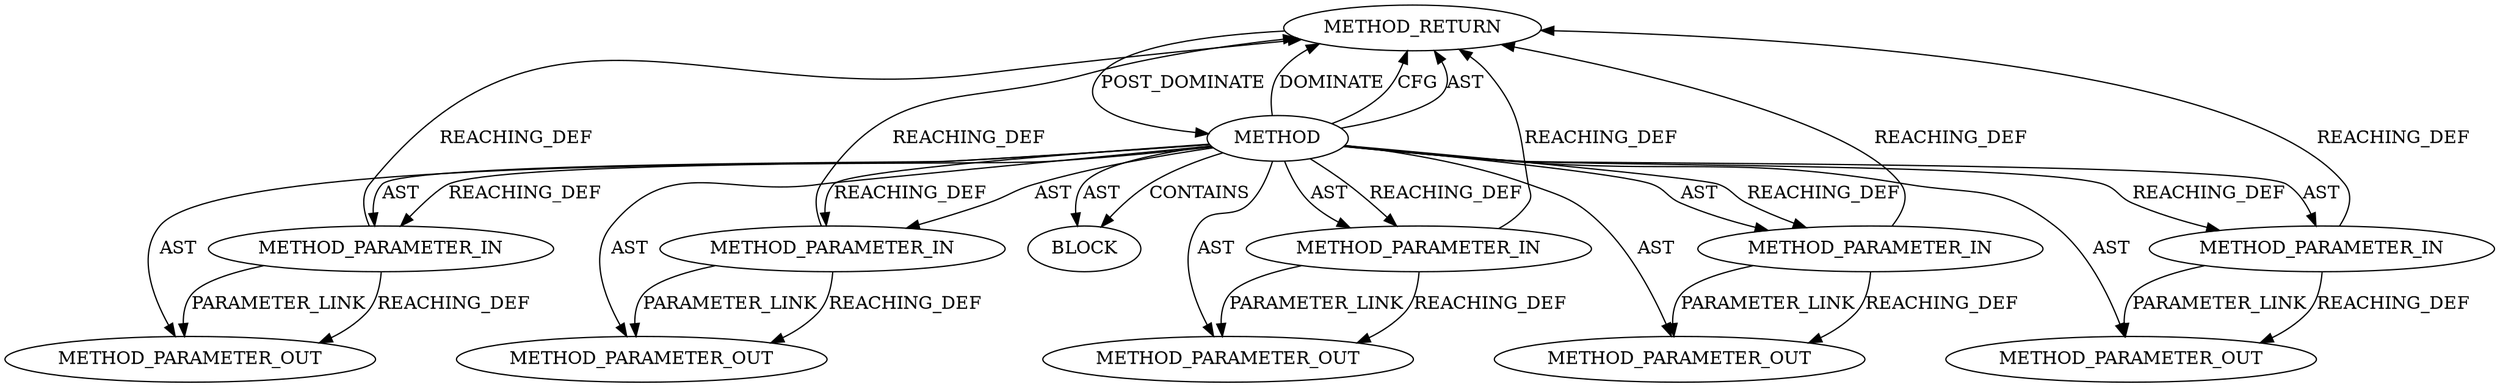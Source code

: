 digraph {
  25852 [label=METHOD_RETURN ORDER=2 CODE="RET" TYPE_FULL_NAME="ANY" EVALUATION_STRATEGY="BY_VALUE"]
  27339 [label=METHOD_PARAMETER_OUT ORDER=1 CODE="p1" IS_VARIADIC=false TYPE_FULL_NAME="ANY" EVALUATION_STRATEGY="BY_VALUE" INDEX=1 NAME="p1"]
  27341 [label=METHOD_PARAMETER_OUT ORDER=3 CODE="p3" IS_VARIADIC=false TYPE_FULL_NAME="ANY" EVALUATION_STRATEGY="BY_VALUE" INDEX=3 NAME="p3"]
  25851 [label=BLOCK ORDER=1 ARGUMENT_INDEX=1 CODE="<empty>" TYPE_FULL_NAME="ANY"]
  25845 [label=METHOD AST_PARENT_TYPE="NAMESPACE_BLOCK" AST_PARENT_FULL_NAME="<global>" ORDER=0 CODE="<empty>" FULL_NAME="HMAC_Init_ex" IS_EXTERNAL=true FILENAME="<empty>" SIGNATURE="" NAME="HMAC_Init_ex"]
  25848 [label=METHOD_PARAMETER_IN ORDER=3 CODE="p3" IS_VARIADIC=false TYPE_FULL_NAME="ANY" EVALUATION_STRATEGY="BY_VALUE" INDEX=3 NAME="p3"]
  25849 [label=METHOD_PARAMETER_IN ORDER=4 CODE="p4" IS_VARIADIC=false TYPE_FULL_NAME="ANY" EVALUATION_STRATEGY="BY_VALUE" INDEX=4 NAME="p4"]
  27342 [label=METHOD_PARAMETER_OUT ORDER=4 CODE="p4" IS_VARIADIC=false TYPE_FULL_NAME="ANY" EVALUATION_STRATEGY="BY_VALUE" INDEX=4 NAME="p4"]
  27343 [label=METHOD_PARAMETER_OUT ORDER=5 CODE="p5" IS_VARIADIC=false TYPE_FULL_NAME="ANY" EVALUATION_STRATEGY="BY_VALUE" INDEX=5 NAME="p5"]
  25850 [label=METHOD_PARAMETER_IN ORDER=5 CODE="p5" IS_VARIADIC=false TYPE_FULL_NAME="ANY" EVALUATION_STRATEGY="BY_VALUE" INDEX=5 NAME="p5"]
  25847 [label=METHOD_PARAMETER_IN ORDER=2 CODE="p2" IS_VARIADIC=false TYPE_FULL_NAME="ANY" EVALUATION_STRATEGY="BY_VALUE" INDEX=2 NAME="p2"]
  27340 [label=METHOD_PARAMETER_OUT ORDER=2 CODE="p2" IS_VARIADIC=false TYPE_FULL_NAME="ANY" EVALUATION_STRATEGY="BY_VALUE" INDEX=2 NAME="p2"]
  25846 [label=METHOD_PARAMETER_IN ORDER=1 CODE="p1" IS_VARIADIC=false TYPE_FULL_NAME="ANY" EVALUATION_STRATEGY="BY_VALUE" INDEX=1 NAME="p1"]
  25848 -> 27341 [label=PARAMETER_LINK ]
  25846 -> 27339 [label=PARAMETER_LINK ]
  25845 -> 27343 [label=AST ]
  25847 -> 25852 [label=REACHING_DEF VARIABLE="p2"]
  25846 -> 27339 [label=REACHING_DEF VARIABLE="p1"]
  25849 -> 27342 [label=PARAMETER_LINK ]
  25845 -> 25851 [label=AST ]
  25845 -> 25852 [label=DOMINATE ]
  25849 -> 25852 [label=REACHING_DEF VARIABLE="p4"]
  25845 -> 27341 [label=AST ]
  25845 -> 25849 [label=AST ]
  25852 -> 25845 [label=POST_DOMINATE ]
  25845 -> 25849 [label=REACHING_DEF VARIABLE=""]
  25850 -> 27343 [label=PARAMETER_LINK ]
  25850 -> 25852 [label=REACHING_DEF VARIABLE="p5"]
  25845 -> 25846 [label=AST ]
  25845 -> 25847 [label=REACHING_DEF VARIABLE=""]
  25845 -> 25850 [label=AST ]
  25848 -> 27341 [label=REACHING_DEF VARIABLE="p3"]
  25845 -> 25852 [label=CFG ]
  25845 -> 25850 [label=REACHING_DEF VARIABLE=""]
  25845 -> 25848 [label=REACHING_DEF VARIABLE=""]
  25850 -> 27343 [label=REACHING_DEF VARIABLE="p5"]
  25848 -> 25852 [label=REACHING_DEF VARIABLE="p3"]
  25845 -> 25851 [label=CONTAINS ]
  25846 -> 25852 [label=REACHING_DEF VARIABLE="p1"]
  25847 -> 27340 [label=PARAMETER_LINK ]
  25845 -> 27342 [label=AST ]
  25845 -> 25847 [label=AST ]
  25847 -> 27340 [label=REACHING_DEF VARIABLE="p2"]
  25849 -> 27342 [label=REACHING_DEF VARIABLE="p4"]
  25845 -> 25846 [label=REACHING_DEF VARIABLE=""]
  25845 -> 27339 [label=AST ]
  25845 -> 27340 [label=AST ]
  25845 -> 25852 [label=AST ]
  25845 -> 25848 [label=AST ]
}
